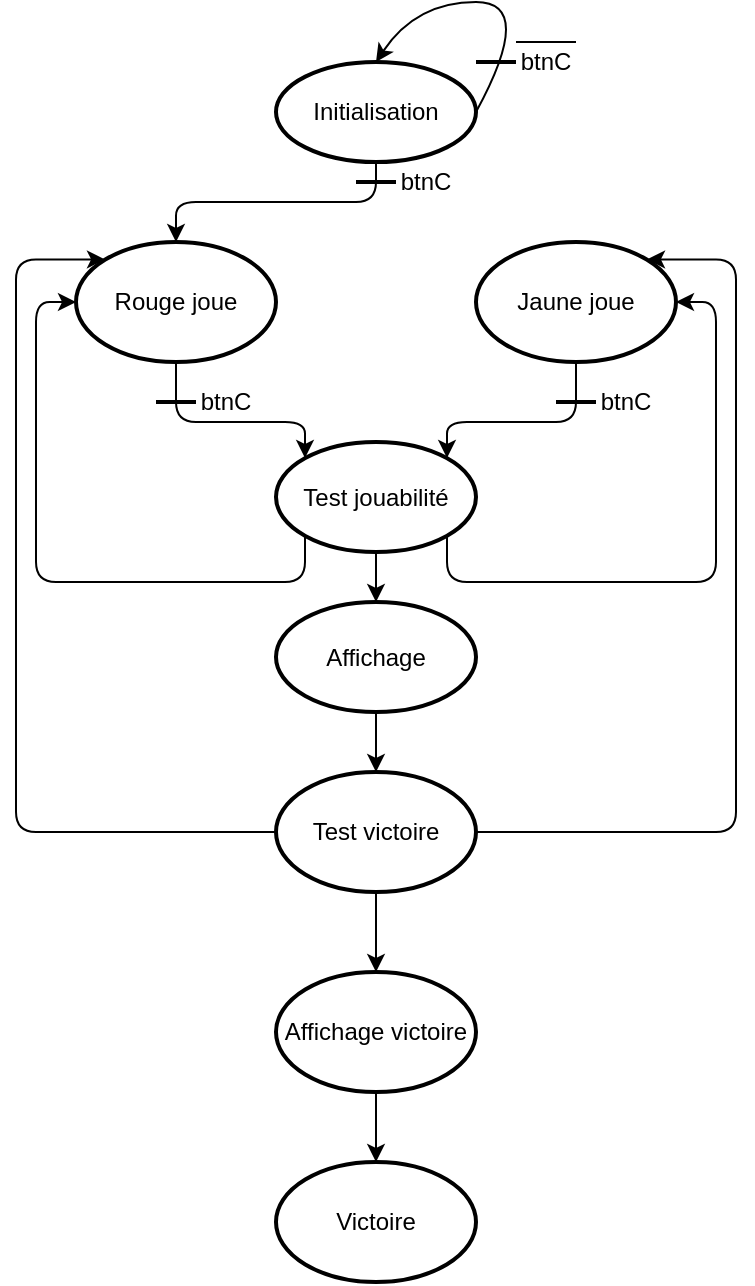 <mxfile version="14.4.8" type="google"><diagram id="bEFQcb182ed3f7Ahv94X" name="Page-1"><mxGraphModel dx="918" dy="512" grid="1" gridSize="10" guides="1" tooltips="1" connect="1" arrows="1" fold="1" page="1" pageScale="1" pageWidth="827" pageHeight="1169" math="0" shadow="0"><root><mxCell id="0"/><mxCell id="1" parent="0"/><mxCell id="3" value="Initialisation" style="strokeWidth=2;html=1;shape=mxgraph.flowchart.start_2;whiteSpace=wrap;" parent="1" vertex="1"><mxGeometry x="410" y="190" width="100" height="50" as="geometry"/></mxCell><mxCell id="4" value="Rouge joue" style="strokeWidth=2;html=1;shape=mxgraph.flowchart.start_2;whiteSpace=wrap;" parent="1" vertex="1"><mxGeometry x="310" y="280" width="100" height="60" as="geometry"/></mxCell><mxCell id="5" value="" style="curved=1;endArrow=classic;html=1;exitX=1;exitY=0.5;exitDx=0;exitDy=0;exitPerimeter=0;entryX=0.5;entryY=0;entryDx=0;entryDy=0;entryPerimeter=0;" parent="1" source="3" target="3" edge="1"><mxGeometry width="50" height="50" relative="1" as="geometry"><mxPoint x="550" y="290" as="sourcePoint"/><mxPoint x="600" y="240" as="targetPoint"/><Array as="points"><mxPoint x="540" y="160"/><mxPoint x="480" y="160"/></Array></mxGeometry></mxCell><mxCell id="QCsVu8LkWjsdcoAXNAV4-6" value="Test victoire" style="strokeWidth=2;html=1;shape=mxgraph.flowchart.start_2;whiteSpace=wrap;" vertex="1" parent="1"><mxGeometry x="410" y="545" width="100" height="60" as="geometry"/></mxCell><mxCell id="QCsVu8LkWjsdcoAXNAV4-7" value="Jaune joue" style="strokeWidth=2;html=1;shape=mxgraph.flowchart.start_2;whiteSpace=wrap;" vertex="1" parent="1"><mxGeometry x="510" y="280" width="100" height="60" as="geometry"/></mxCell><mxCell id="QCsVu8LkWjsdcoAXNAV4-10" value="" style="edgeStyle=segmentEdgeStyle;endArrow=classic;html=1;entryX=0.145;entryY=0.145;entryDx=0;entryDy=0;entryPerimeter=0;exitX=0;exitY=0.5;exitDx=0;exitDy=0;exitPerimeter=0;" edge="1" parent="1" source="QCsVu8LkWjsdcoAXNAV4-6" target="4"><mxGeometry width="50" height="50" relative="1" as="geometry"><mxPoint x="310" y="590" as="sourcePoint"/><mxPoint x="440" y="390" as="targetPoint"/><Array as="points"><mxPoint x="280" y="575"/><mxPoint x="280" y="289"/></Array></mxGeometry></mxCell><mxCell id="QCsVu8LkWjsdcoAXNAV4-11" value="" style="edgeStyle=segmentEdgeStyle;endArrow=classic;html=1;entryX=0.855;entryY=0.145;entryDx=0;entryDy=0;entryPerimeter=0;exitX=1;exitY=0.5;exitDx=0;exitDy=0;exitPerimeter=0;" edge="1" parent="1" source="QCsVu8LkWjsdcoAXNAV4-6" target="QCsVu8LkWjsdcoAXNAV4-7"><mxGeometry width="50" height="50" relative="1" as="geometry"><mxPoint x="580" y="590" as="sourcePoint"/><mxPoint x="320" y="340" as="targetPoint"/><Array as="points"><mxPoint x="640" y="575"/><mxPoint x="640" y="289"/></Array></mxGeometry></mxCell><mxCell id="QCsVu8LkWjsdcoAXNAV4-12" value="" style="edgeStyle=segmentEdgeStyle;endArrow=classic;html=1;exitX=0.5;exitY=1;exitDx=0;exitDy=0;exitPerimeter=0;entryX=0.5;entryY=0;entryDx=0;entryDy=0;entryPerimeter=0;" edge="1" parent="1" source="QCsVu8LkWjsdcoAXNAV4-6" target="QCsVu8LkWjsdcoAXNAV4-13"><mxGeometry width="50" height="50" relative="1" as="geometry"><mxPoint x="390" y="555" as="sourcePoint"/><mxPoint x="440" y="505" as="targetPoint"/></mxGeometry></mxCell><mxCell id="QCsVu8LkWjsdcoAXNAV4-36" value="" style="edgeStyle=orthogonalEdgeStyle;rounded=0;orthogonalLoop=1;jettySize=auto;html=1;" edge="1" parent="1" source="QCsVu8LkWjsdcoAXNAV4-13" target="QCsVu8LkWjsdcoAXNAV4-35"><mxGeometry relative="1" as="geometry"/></mxCell><mxCell id="QCsVu8LkWjsdcoAXNAV4-13" value="Affichage victoire" style="strokeWidth=2;html=1;shape=mxgraph.flowchart.start_2;whiteSpace=wrap;" vertex="1" parent="1"><mxGeometry x="410" y="645" width="100" height="60" as="geometry"/></mxCell><mxCell id="QCsVu8LkWjsdcoAXNAV4-16" value="" style="line;strokeWidth=2;html=1;" vertex="1" parent="1"><mxGeometry x="510" y="185" width="20" height="10" as="geometry"/></mxCell><mxCell id="QCsVu8LkWjsdcoAXNAV4-17" value="btnC" style="text;html=1;strokeColor=none;fillColor=none;align=center;verticalAlign=middle;whiteSpace=wrap;rounded=0;" vertex="1" parent="1"><mxGeometry x="530" y="180" width="30" height="20" as="geometry"/></mxCell><mxCell id="QCsVu8LkWjsdcoAXNAV4-18" value="" style="endArrow=none;html=1;" edge="1" parent="1"><mxGeometry width="50" height="50" relative="1" as="geometry"><mxPoint x="530" y="180" as="sourcePoint"/><mxPoint x="560" y="180" as="targetPoint"/></mxGeometry></mxCell><mxCell id="QCsVu8LkWjsdcoAXNAV4-19" value="" style="line;strokeWidth=2;html=1;" vertex="1" parent="1"><mxGeometry x="450" y="245" width="20" height="10" as="geometry"/></mxCell><mxCell id="QCsVu8LkWjsdcoAXNAV4-20" value="btnC" style="text;html=1;strokeColor=none;fillColor=none;align=center;verticalAlign=middle;whiteSpace=wrap;rounded=0;" vertex="1" parent="1"><mxGeometry x="470" y="240" width="30" height="20" as="geometry"/></mxCell><mxCell id="QCsVu8LkWjsdcoAXNAV4-22" value="" style="line;strokeWidth=2;html=1;" vertex="1" parent="1"><mxGeometry x="350" y="355" width="20" height="10" as="geometry"/></mxCell><mxCell id="QCsVu8LkWjsdcoAXNAV4-23" value="btnC" style="text;html=1;strokeColor=none;fillColor=none;align=center;verticalAlign=middle;whiteSpace=wrap;rounded=0;" vertex="1" parent="1"><mxGeometry x="370" y="350" width="30" height="20" as="geometry"/></mxCell><mxCell id="QCsVu8LkWjsdcoAXNAV4-24" value="" style="line;strokeWidth=2;html=1;" vertex="1" parent="1"><mxGeometry x="550" y="355" width="20" height="10" as="geometry"/></mxCell><mxCell id="QCsVu8LkWjsdcoAXNAV4-25" value="btnC" style="text;html=1;strokeColor=none;fillColor=none;align=center;verticalAlign=middle;whiteSpace=wrap;rounded=0;" vertex="1" parent="1"><mxGeometry x="570" y="350" width="30" height="20" as="geometry"/></mxCell><mxCell id="QCsVu8LkWjsdcoAXNAV4-33" value="" style="edgeStyle=orthogonalEdgeStyle;rounded=0;orthogonalLoop=1;jettySize=auto;html=1;" edge="1" parent="1" source="QCsVu8LkWjsdcoAXNAV4-26" target="QCsVu8LkWjsdcoAXNAV4-32"><mxGeometry relative="1" as="geometry"/></mxCell><mxCell id="QCsVu8LkWjsdcoAXNAV4-26" value="Test jouabilité" style="strokeWidth=2;html=1;shape=mxgraph.flowchart.start_2;whiteSpace=wrap;" vertex="1" parent="1"><mxGeometry x="410" y="380" width="100" height="55" as="geometry"/></mxCell><mxCell id="QCsVu8LkWjsdcoAXNAV4-27" value="" style="edgeStyle=segmentEdgeStyle;endArrow=classic;html=1;exitX=0.5;exitY=1;exitDx=0;exitDy=0;exitPerimeter=0;entryX=0.145;entryY=0.145;entryDx=0;entryDy=0;entryPerimeter=0;" edge="1" parent="1" source="4" target="QCsVu8LkWjsdcoAXNAV4-26"><mxGeometry width="50" height="50" relative="1" as="geometry"><mxPoint x="320" y="460" as="sourcePoint"/><mxPoint x="370" y="410" as="targetPoint"/><Array as="points"><mxPoint x="360" y="370"/><mxPoint x="425" y="370"/></Array></mxGeometry></mxCell><mxCell id="QCsVu8LkWjsdcoAXNAV4-28" value="" style="edgeStyle=segmentEdgeStyle;endArrow=classic;html=1;exitX=0.5;exitY=1;exitDx=0;exitDy=0;exitPerimeter=0;entryX=0.855;entryY=0.145;entryDx=0;entryDy=0;entryPerimeter=0;" edge="1" parent="1" source="QCsVu8LkWjsdcoAXNAV4-7" target="QCsVu8LkWjsdcoAXNAV4-26"><mxGeometry width="50" height="50" relative="1" as="geometry"><mxPoint x="370" y="390.0" as="sourcePoint"/><mxPoint x="420" y="465.0" as="targetPoint"/><Array as="points"><mxPoint x="560" y="370"/><mxPoint x="496" y="370"/></Array></mxGeometry></mxCell><mxCell id="QCsVu8LkWjsdcoAXNAV4-30" value="" style="edgeStyle=segmentEdgeStyle;endArrow=classic;html=1;exitX=0.145;exitY=0.855;exitDx=0;exitDy=0;exitPerimeter=0;entryX=0;entryY=0.5;entryDx=0;entryDy=0;entryPerimeter=0;" edge="1" parent="1" source="QCsVu8LkWjsdcoAXNAV4-26" target="4"><mxGeometry width="50" height="50" relative="1" as="geometry"><mxPoint x="420" y="600" as="sourcePoint"/><mxPoint x="334.5" y="304.5" as="targetPoint"/><Array as="points"><mxPoint x="425" y="450"/><mxPoint x="290" y="450"/><mxPoint x="290" y="310"/></Array></mxGeometry></mxCell><mxCell id="QCsVu8LkWjsdcoAXNAV4-31" value="" style="edgeStyle=segmentEdgeStyle;endArrow=classic;html=1;entryX=1;entryY=0.5;entryDx=0;entryDy=0;entryPerimeter=0;exitX=0.855;exitY=0.855;exitDx=0;exitDy=0;exitPerimeter=0;" edge="1" parent="1" source="QCsVu8LkWjsdcoAXNAV4-26" target="QCsVu8LkWjsdcoAXNAV4-7"><mxGeometry width="50" height="50" relative="1" as="geometry"><mxPoint x="496" y="510" as="sourcePoint"/><mxPoint x="320" y="340" as="targetPoint"/><Array as="points"><mxPoint x="496" y="450"/><mxPoint x="630" y="450"/><mxPoint x="630" y="310"/></Array></mxGeometry></mxCell><mxCell id="QCsVu8LkWjsdcoAXNAV4-34" value="" style="edgeStyle=orthogonalEdgeStyle;rounded=0;orthogonalLoop=1;jettySize=auto;html=1;" edge="1" parent="1" source="QCsVu8LkWjsdcoAXNAV4-32" target="QCsVu8LkWjsdcoAXNAV4-6"><mxGeometry relative="1" as="geometry"/></mxCell><mxCell id="QCsVu8LkWjsdcoAXNAV4-32" value="Affichage" style="strokeWidth=2;html=1;shape=mxgraph.flowchart.start_2;whiteSpace=wrap;" vertex="1" parent="1"><mxGeometry x="410" y="460" width="100" height="55" as="geometry"/></mxCell><mxCell id="QCsVu8LkWjsdcoAXNAV4-35" value="Victoire" style="strokeWidth=2;html=1;shape=mxgraph.flowchart.start_2;whiteSpace=wrap;" vertex="1" parent="1"><mxGeometry x="410" y="740" width="100" height="60" as="geometry"/></mxCell><mxCell id="QCsVu8LkWjsdcoAXNAV4-39" value="" style="edgeStyle=segmentEdgeStyle;endArrow=classic;html=1;exitX=0.5;exitY=1;exitDx=0;exitDy=0;exitPerimeter=0;" edge="1" parent="1" source="3" target="4"><mxGeometry width="50" height="50" relative="1" as="geometry"><mxPoint x="480" y="270" as="sourcePoint"/><mxPoint x="530" y="220" as="targetPoint"/><Array as="points"><mxPoint x="460" y="260"/><mxPoint x="360" y="260"/></Array></mxGeometry></mxCell><mxCell id="QCsVu8LkWjsdcoAXNAV4-40" value="" style="line;strokeWidth=2;html=1;" vertex="1" parent="1"><mxGeometry x="450" y="245" width="20" height="10" as="geometry"/></mxCell></root></mxGraphModel></diagram></mxfile>